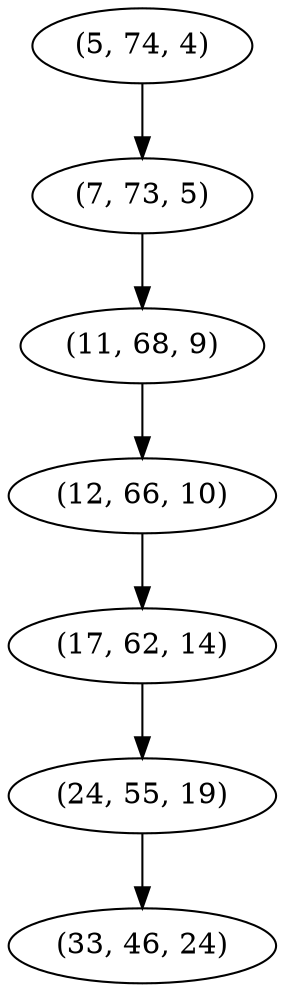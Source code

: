 digraph tree {
    "(5, 74, 4)";
    "(7, 73, 5)";
    "(11, 68, 9)";
    "(12, 66, 10)";
    "(17, 62, 14)";
    "(24, 55, 19)";
    "(33, 46, 24)";
    "(5, 74, 4)" -> "(7, 73, 5)";
    "(7, 73, 5)" -> "(11, 68, 9)";
    "(11, 68, 9)" -> "(12, 66, 10)";
    "(12, 66, 10)" -> "(17, 62, 14)";
    "(17, 62, 14)" -> "(24, 55, 19)";
    "(24, 55, 19)" -> "(33, 46, 24)";
}
